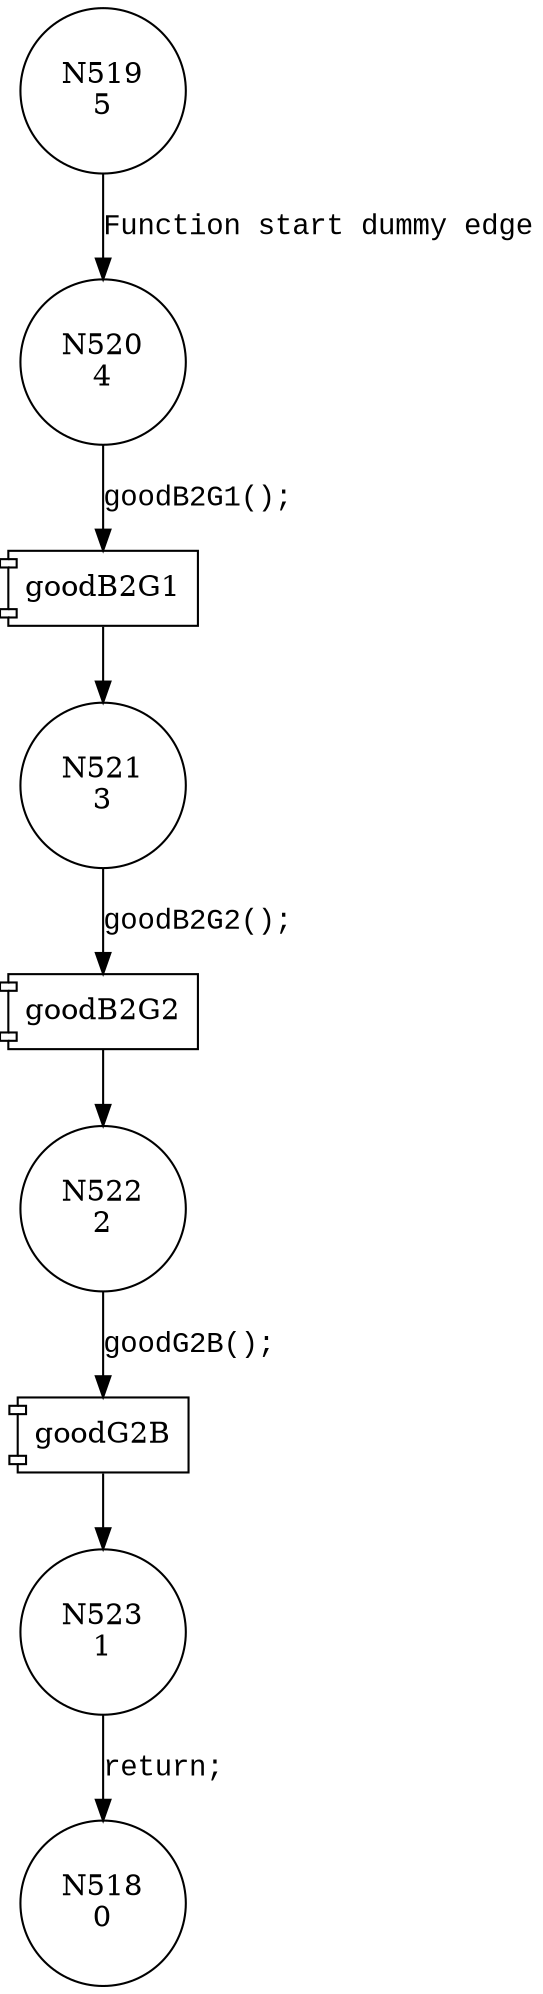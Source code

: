 digraph CWE122_Heap_Based_Buffer_Overflow__c_CWE129_large_21_good {
520 [shape="circle" label="N520\n4"]
521 [shape="circle" label="N521\n3"]
522 [shape="circle" label="N522\n2"]
523 [shape="circle" label="N523\n1"]
519 [shape="circle" label="N519\n5"]
518 [shape="circle" label="N518\n0"]
100008 [shape="component" label="goodB2G1"]
520 -> 100008 [label="goodB2G1();" fontname="Courier New"]
100008 -> 521 [label="" fontname="Courier New"]
100009 [shape="component" label="goodB2G2"]
521 -> 100009 [label="goodB2G2();" fontname="Courier New"]
100009 -> 522 [label="" fontname="Courier New"]
100010 [shape="component" label="goodG2B"]
522 -> 100010 [label="goodG2B();" fontname="Courier New"]
100010 -> 523 [label="" fontname="Courier New"]
519 -> 520 [label="Function start dummy edge" fontname="Courier New"]
523 -> 518 [label="return;" fontname="Courier New"]
}